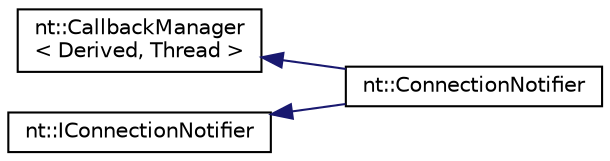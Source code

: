 digraph "Graphical Class Hierarchy"
{
  edge [fontname="Helvetica",fontsize="10",labelfontname="Helvetica",labelfontsize="10"];
  node [fontname="Helvetica",fontsize="10",shape=record];
  rankdir="LR";
  Node1 [label="nt::CallbackManager\l\< Derived, Thread \>",height=0.2,width=0.4,color="black", fillcolor="white", style="filled",URL="$classnt_1_1CallbackManager.html"];
  Node1 -> Node2 [dir="back",color="midnightblue",fontsize="10",style="solid",fontname="Helvetica"];
  Node2 [label="nt::ConnectionNotifier",height=0.2,width=0.4,color="black", fillcolor="white", style="filled",URL="$classnt_1_1ConnectionNotifier.html"];
  Node3 [label="nt::IConnectionNotifier",height=0.2,width=0.4,color="black", fillcolor="white", style="filled",URL="$classnt_1_1IConnectionNotifier.html"];
  Node3 -> Node2 [dir="back",color="midnightblue",fontsize="10",style="solid",fontname="Helvetica"];
}
